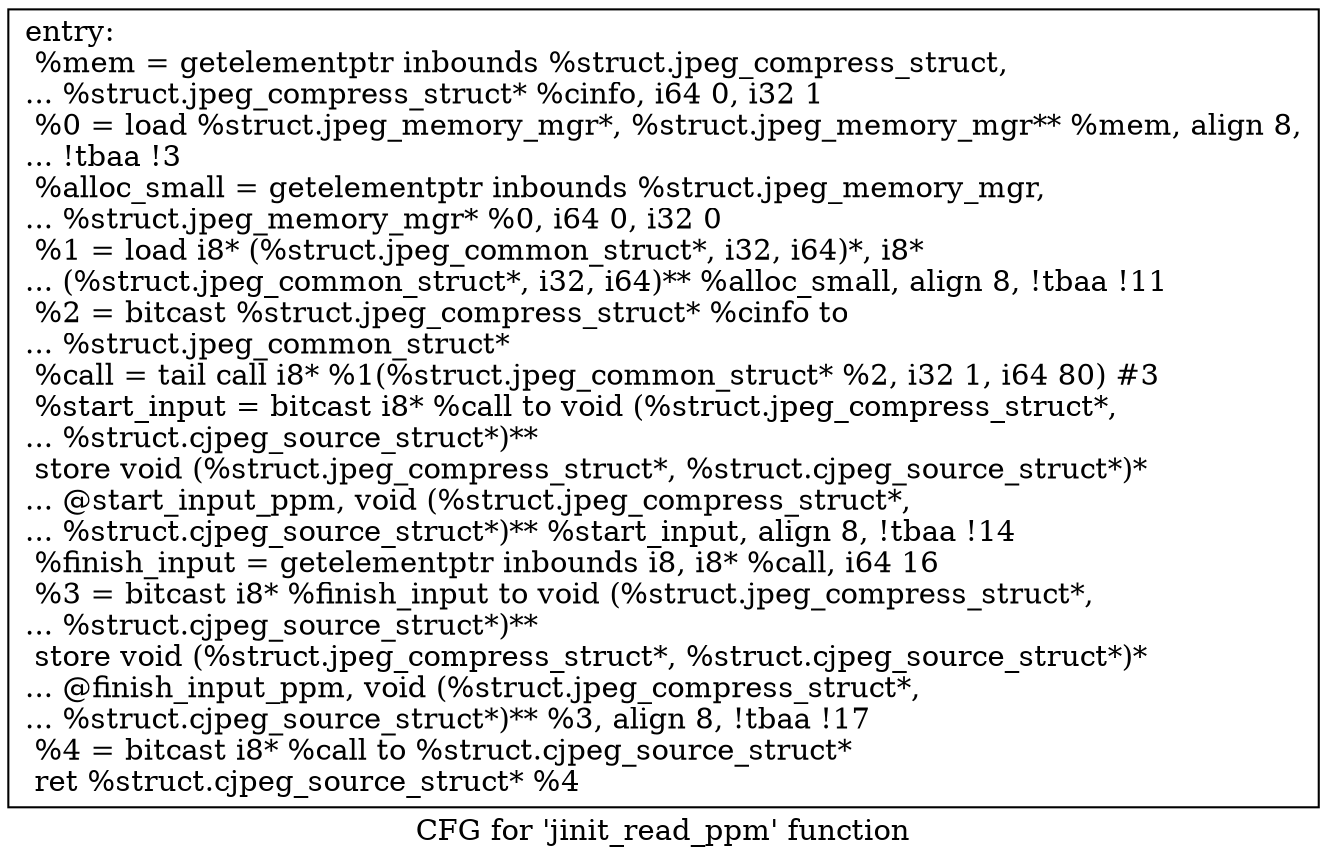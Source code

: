 digraph "CFG for 'jinit_read_ppm' function" {
	label="CFG for 'jinit_read_ppm' function";

	Node0x57e25a0 [shape=record,label="{entry:\l  %mem = getelementptr inbounds %struct.jpeg_compress_struct,\l... %struct.jpeg_compress_struct* %cinfo, i64 0, i32 1\l  %0 = load %struct.jpeg_memory_mgr*, %struct.jpeg_memory_mgr** %mem, align 8,\l... !tbaa !3\l  %alloc_small = getelementptr inbounds %struct.jpeg_memory_mgr,\l... %struct.jpeg_memory_mgr* %0, i64 0, i32 0\l  %1 = load i8* (%struct.jpeg_common_struct*, i32, i64)*, i8*\l... (%struct.jpeg_common_struct*, i32, i64)** %alloc_small, align 8, !tbaa !11\l  %2 = bitcast %struct.jpeg_compress_struct* %cinfo to\l... %struct.jpeg_common_struct*\l  %call = tail call i8* %1(%struct.jpeg_common_struct* %2, i32 1, i64 80) #3\l  %start_input = bitcast i8* %call to void (%struct.jpeg_compress_struct*,\l... %struct.cjpeg_source_struct*)**\l  store void (%struct.jpeg_compress_struct*, %struct.cjpeg_source_struct*)*\l... @start_input_ppm, void (%struct.jpeg_compress_struct*,\l... %struct.cjpeg_source_struct*)** %start_input, align 8, !tbaa !14\l  %finish_input = getelementptr inbounds i8, i8* %call, i64 16\l  %3 = bitcast i8* %finish_input to void (%struct.jpeg_compress_struct*,\l... %struct.cjpeg_source_struct*)**\l  store void (%struct.jpeg_compress_struct*, %struct.cjpeg_source_struct*)*\l... @finish_input_ppm, void (%struct.jpeg_compress_struct*,\l... %struct.cjpeg_source_struct*)** %3, align 8, !tbaa !17\l  %4 = bitcast i8* %call to %struct.cjpeg_source_struct*\l  ret %struct.cjpeg_source_struct* %4\l}"];
}
